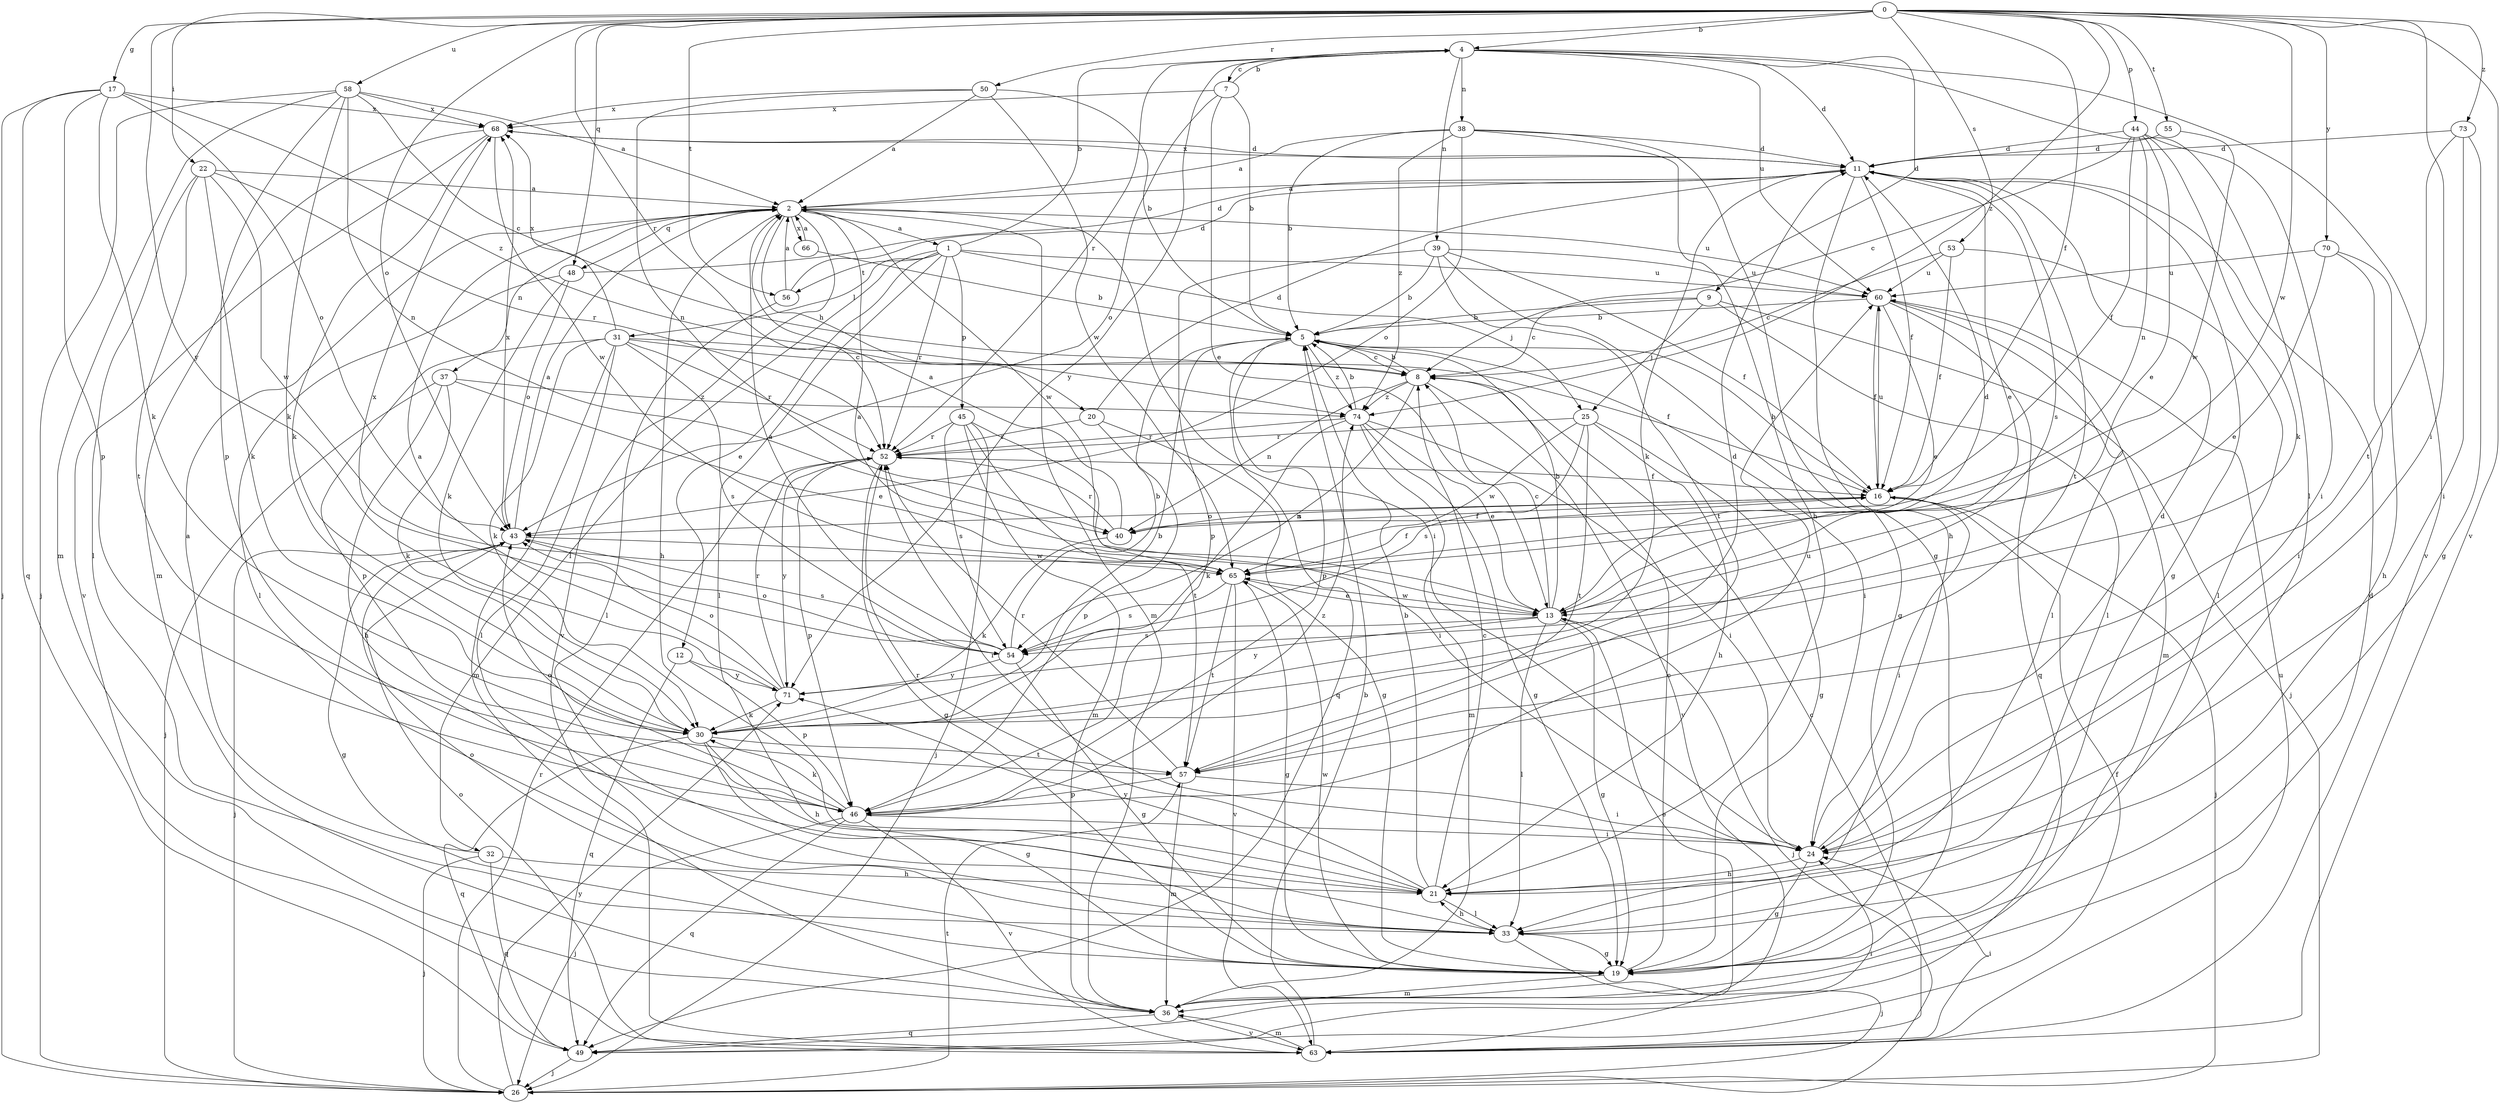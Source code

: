 strict digraph  {
0;
1;
2;
4;
5;
7;
8;
9;
11;
12;
13;
16;
17;
19;
20;
21;
22;
24;
25;
26;
30;
31;
32;
33;
36;
37;
38;
39;
40;
43;
44;
45;
46;
48;
49;
50;
52;
53;
54;
55;
56;
57;
58;
60;
63;
65;
66;
68;
70;
71;
73;
74;
0 -> 4  [label=b];
0 -> 16  [label=f];
0 -> 17  [label=g];
0 -> 22  [label=i];
0 -> 24  [label=i];
0 -> 43  [label=o];
0 -> 44  [label=p];
0 -> 48  [label=q];
0 -> 50  [label=r];
0 -> 52  [label=r];
0 -> 53  [label=s];
0 -> 55  [label=t];
0 -> 56  [label=t];
0 -> 58  [label=u];
0 -> 63  [label=v];
0 -> 65  [label=w];
0 -> 70  [label=y];
0 -> 71  [label=y];
0 -> 73  [label=z];
0 -> 74  [label=z];
1 -> 4  [label=b];
1 -> 12  [label=e];
1 -> 25  [label=j];
1 -> 31  [label=l];
1 -> 32  [label=l];
1 -> 33  [label=l];
1 -> 45  [label=p];
1 -> 52  [label=r];
1 -> 56  [label=t];
1 -> 60  [label=u];
2 -> 1  [label=a];
2 -> 20  [label=h];
2 -> 21  [label=h];
2 -> 24  [label=i];
2 -> 36  [label=m];
2 -> 37  [label=n];
2 -> 48  [label=q];
2 -> 60  [label=u];
2 -> 63  [label=v];
2 -> 65  [label=w];
2 -> 66  [label=x];
4 -> 7  [label=c];
4 -> 9  [label=d];
4 -> 11  [label=d];
4 -> 33  [label=l];
4 -> 38  [label=n];
4 -> 39  [label=n];
4 -> 52  [label=r];
4 -> 60  [label=u];
4 -> 63  [label=v];
4 -> 71  [label=y];
5 -> 8  [label=c];
5 -> 24  [label=i];
5 -> 46  [label=p];
5 -> 49  [label=q];
5 -> 74  [label=z];
7 -> 4  [label=b];
7 -> 5  [label=b];
7 -> 13  [label=e];
7 -> 43  [label=o];
7 -> 68  [label=x];
8 -> 5  [label=b];
8 -> 40  [label=n];
8 -> 54  [label=s];
8 -> 63  [label=v];
8 -> 74  [label=z];
9 -> 5  [label=b];
9 -> 8  [label=c];
9 -> 25  [label=j];
9 -> 26  [label=j];
9 -> 33  [label=l];
11 -> 2  [label=a];
11 -> 13  [label=e];
11 -> 16  [label=f];
11 -> 19  [label=g];
11 -> 21  [label=h];
11 -> 30  [label=k];
11 -> 54  [label=s];
11 -> 57  [label=t];
11 -> 68  [label=x];
12 -> 46  [label=p];
12 -> 49  [label=q];
12 -> 71  [label=y];
13 -> 2  [label=a];
13 -> 5  [label=b];
13 -> 8  [label=c];
13 -> 11  [label=d];
13 -> 19  [label=g];
13 -> 26  [label=j];
13 -> 33  [label=l];
13 -> 54  [label=s];
13 -> 65  [label=w];
13 -> 71  [label=y];
16 -> 5  [label=b];
16 -> 24  [label=i];
16 -> 26  [label=j];
16 -> 40  [label=n];
16 -> 43  [label=o];
16 -> 60  [label=u];
17 -> 26  [label=j];
17 -> 30  [label=k];
17 -> 43  [label=o];
17 -> 46  [label=p];
17 -> 49  [label=q];
17 -> 68  [label=x];
17 -> 74  [label=z];
19 -> 8  [label=c];
19 -> 36  [label=m];
19 -> 43  [label=o];
19 -> 65  [label=w];
20 -> 11  [label=d];
20 -> 19  [label=g];
20 -> 46  [label=p];
20 -> 52  [label=r];
21 -> 5  [label=b];
21 -> 8  [label=c];
21 -> 33  [label=l];
21 -> 52  [label=r];
21 -> 71  [label=y];
22 -> 2  [label=a];
22 -> 30  [label=k];
22 -> 33  [label=l];
22 -> 52  [label=r];
22 -> 57  [label=t];
22 -> 65  [label=w];
24 -> 11  [label=d];
24 -> 19  [label=g];
24 -> 21  [label=h];
24 -> 52  [label=r];
25 -> 19  [label=g];
25 -> 21  [label=h];
25 -> 52  [label=r];
25 -> 54  [label=s];
25 -> 57  [label=t];
25 -> 65  [label=w];
26 -> 52  [label=r];
26 -> 57  [label=t];
26 -> 71  [label=y];
30 -> 5  [label=b];
30 -> 11  [label=d];
30 -> 19  [label=g];
30 -> 21  [label=h];
30 -> 49  [label=q];
30 -> 57  [label=t];
31 -> 8  [label=c];
31 -> 16  [label=f];
31 -> 30  [label=k];
31 -> 33  [label=l];
31 -> 36  [label=m];
31 -> 46  [label=p];
31 -> 52  [label=r];
31 -> 54  [label=s];
31 -> 68  [label=x];
32 -> 2  [label=a];
32 -> 21  [label=h];
32 -> 26  [label=j];
32 -> 49  [label=q];
33 -> 19  [label=g];
33 -> 21  [label=h];
33 -> 26  [label=j];
36 -> 11  [label=d];
36 -> 13  [label=e];
36 -> 49  [label=q];
36 -> 63  [label=v];
37 -> 13  [label=e];
37 -> 21  [label=h];
37 -> 26  [label=j];
37 -> 30  [label=k];
37 -> 74  [label=z];
38 -> 2  [label=a];
38 -> 5  [label=b];
38 -> 11  [label=d];
38 -> 19  [label=g];
38 -> 21  [label=h];
38 -> 43  [label=o];
38 -> 74  [label=z];
39 -> 5  [label=b];
39 -> 16  [label=f];
39 -> 19  [label=g];
39 -> 46  [label=p];
39 -> 57  [label=t];
39 -> 60  [label=u];
40 -> 2  [label=a];
40 -> 16  [label=f];
40 -> 30  [label=k];
40 -> 52  [label=r];
43 -> 2  [label=a];
43 -> 19  [label=g];
43 -> 26  [label=j];
43 -> 54  [label=s];
43 -> 65  [label=w];
43 -> 68  [label=x];
44 -> 8  [label=c];
44 -> 11  [label=d];
44 -> 13  [label=e];
44 -> 16  [label=f];
44 -> 24  [label=i];
44 -> 30  [label=k];
44 -> 40  [label=n];
45 -> 24  [label=i];
45 -> 26  [label=j];
45 -> 36  [label=m];
45 -> 52  [label=r];
45 -> 54  [label=s];
45 -> 57  [label=t];
46 -> 24  [label=i];
46 -> 26  [label=j];
46 -> 30  [label=k];
46 -> 43  [label=o];
46 -> 49  [label=q];
46 -> 60  [label=u];
46 -> 63  [label=v];
46 -> 74  [label=z];
48 -> 11  [label=d];
48 -> 30  [label=k];
48 -> 33  [label=l];
48 -> 43  [label=o];
49 -> 16  [label=f];
49 -> 24  [label=i];
49 -> 26  [label=j];
50 -> 2  [label=a];
50 -> 5  [label=b];
50 -> 40  [label=n];
50 -> 65  [label=w];
50 -> 68  [label=x];
52 -> 16  [label=f];
52 -> 19  [label=g];
52 -> 46  [label=p];
52 -> 71  [label=y];
53 -> 8  [label=c];
53 -> 16  [label=f];
53 -> 33  [label=l];
53 -> 60  [label=u];
54 -> 2  [label=a];
54 -> 5  [label=b];
54 -> 19  [label=g];
54 -> 43  [label=o];
54 -> 68  [label=x];
54 -> 71  [label=y];
55 -> 11  [label=d];
55 -> 65  [label=w];
56 -> 2  [label=a];
56 -> 11  [label=d];
56 -> 33  [label=l];
57 -> 24  [label=i];
57 -> 36  [label=m];
57 -> 46  [label=p];
57 -> 52  [label=r];
58 -> 2  [label=a];
58 -> 8  [label=c];
58 -> 26  [label=j];
58 -> 30  [label=k];
58 -> 36  [label=m];
58 -> 40  [label=n];
58 -> 46  [label=p];
58 -> 68  [label=x];
60 -> 5  [label=b];
60 -> 13  [label=e];
60 -> 16  [label=f];
60 -> 33  [label=l];
60 -> 36  [label=m];
60 -> 49  [label=q];
63 -> 5  [label=b];
63 -> 8  [label=c];
63 -> 24  [label=i];
63 -> 36  [label=m];
63 -> 43  [label=o];
63 -> 60  [label=u];
65 -> 13  [label=e];
65 -> 16  [label=f];
65 -> 19  [label=g];
65 -> 54  [label=s];
65 -> 57  [label=t];
65 -> 63  [label=v];
66 -> 2  [label=a];
66 -> 5  [label=b];
68 -> 11  [label=d];
68 -> 30  [label=k];
68 -> 36  [label=m];
68 -> 63  [label=v];
68 -> 65  [label=w];
70 -> 13  [label=e];
70 -> 21  [label=h];
70 -> 24  [label=i];
70 -> 60  [label=u];
71 -> 2  [label=a];
71 -> 30  [label=k];
71 -> 43  [label=o];
71 -> 52  [label=r];
73 -> 11  [label=d];
73 -> 19  [label=g];
73 -> 24  [label=i];
73 -> 57  [label=t];
74 -> 5  [label=b];
74 -> 13  [label=e];
74 -> 19  [label=g];
74 -> 24  [label=i];
74 -> 30  [label=k];
74 -> 36  [label=m];
74 -> 52  [label=r];
}
